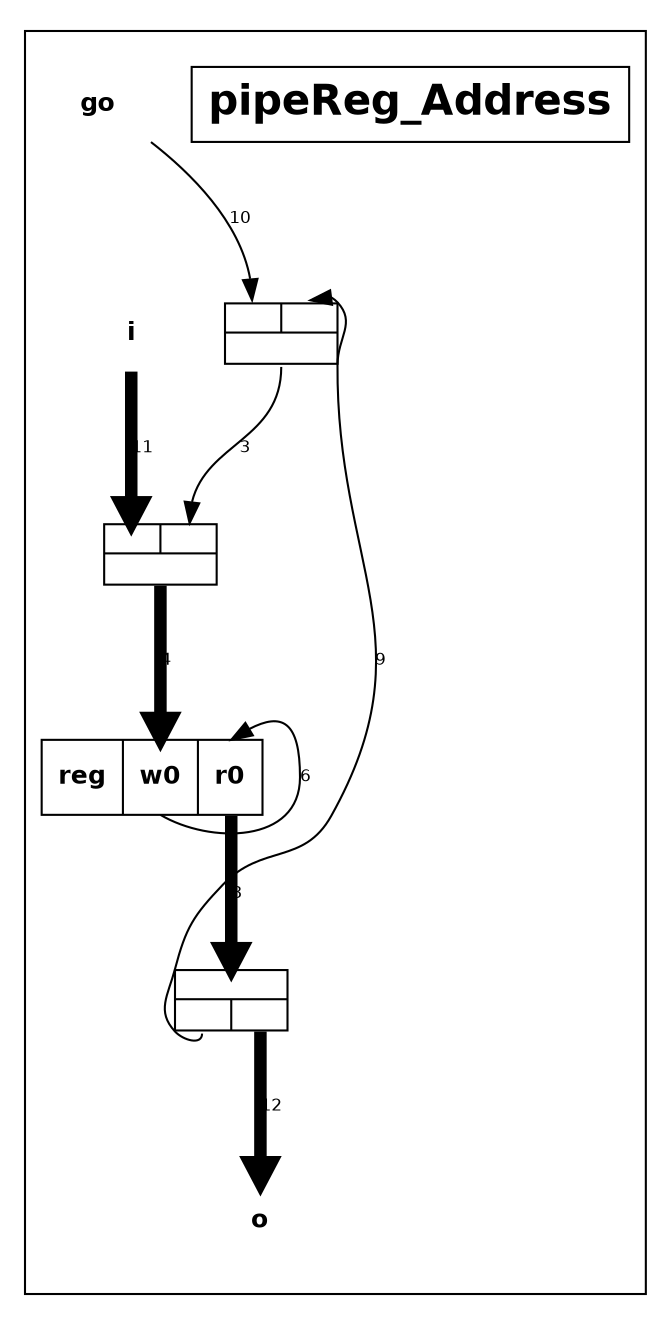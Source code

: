 digraph pipeReg_Address {
  outputorder="edgesfirst";
  size="7.086614173228347,10.236220472440946";
  ratio="2.0"
  subgraph cluster_pipeReg_Address {
    edge [fontsize="8", fontname="Helvetica", labelfontname="Helvetica", labelfontsize="8", arrowhead="normal"];
    node [fontsize="12", fontname="Helvetica-Bold", shape="box"];
    title [label="pipeReg_Address", fontsize="20"];
    port0 [portref="0", label="go", style="bold", shape="none"];
    port1 [portref="1", label="i", style="bold", shape="none"];
    port2 [portref="2", label="o", style="bold", shape="none"];
    comp5 [compref="5", label="{{<i0>|<i1>}|{<o>}}", height="0.4", fontsize="2", nojustify="true", shape="record"];
    comp6 [compref="6", label="reg|<w0>w0|<r0>r0", shape="record"];
    comp7 [compref="7", label="{{<i0>|<i1>}|{<o>}}", height="0.4", fontsize="2", nojustify="true", shape="record"];
    comp8 [compref="8", label="{{<i>}|{<o0>|<o1>}}", height="0.4", fontsize="2", nojustify="true", shape="record"]
    comp5:o:s -> comp7:i1:n [linkref="3", label="3", penwidth="1", weight="1"];
    comp7:o:s -> comp6:w0:n [linkref="4", label="4", penwidth="6", weight="6"];
    comp6:w0:s -> comp6:r0:n [linkref="6", label="6", penwidth="1", weight="1"];
    comp6:r0:s -> comp8:i:n [linkref="8", label="8", penwidth="6", weight="6"];
    comp8:o0:s -> comp5:i1:n [linkref="9", label="9", penwidth="1", weight="1"];
    port0 -> comp5:i0:n [linkref="10", label="10", penwidth="1", weight="1"];
    port1 -> comp7:i0:n [linkref="11", label="11", penwidth="6", weight="6"];
    comp8:o1:s -> port2 [linkref="12", label="12", penwidth="6", weight="6"]
  }
}
